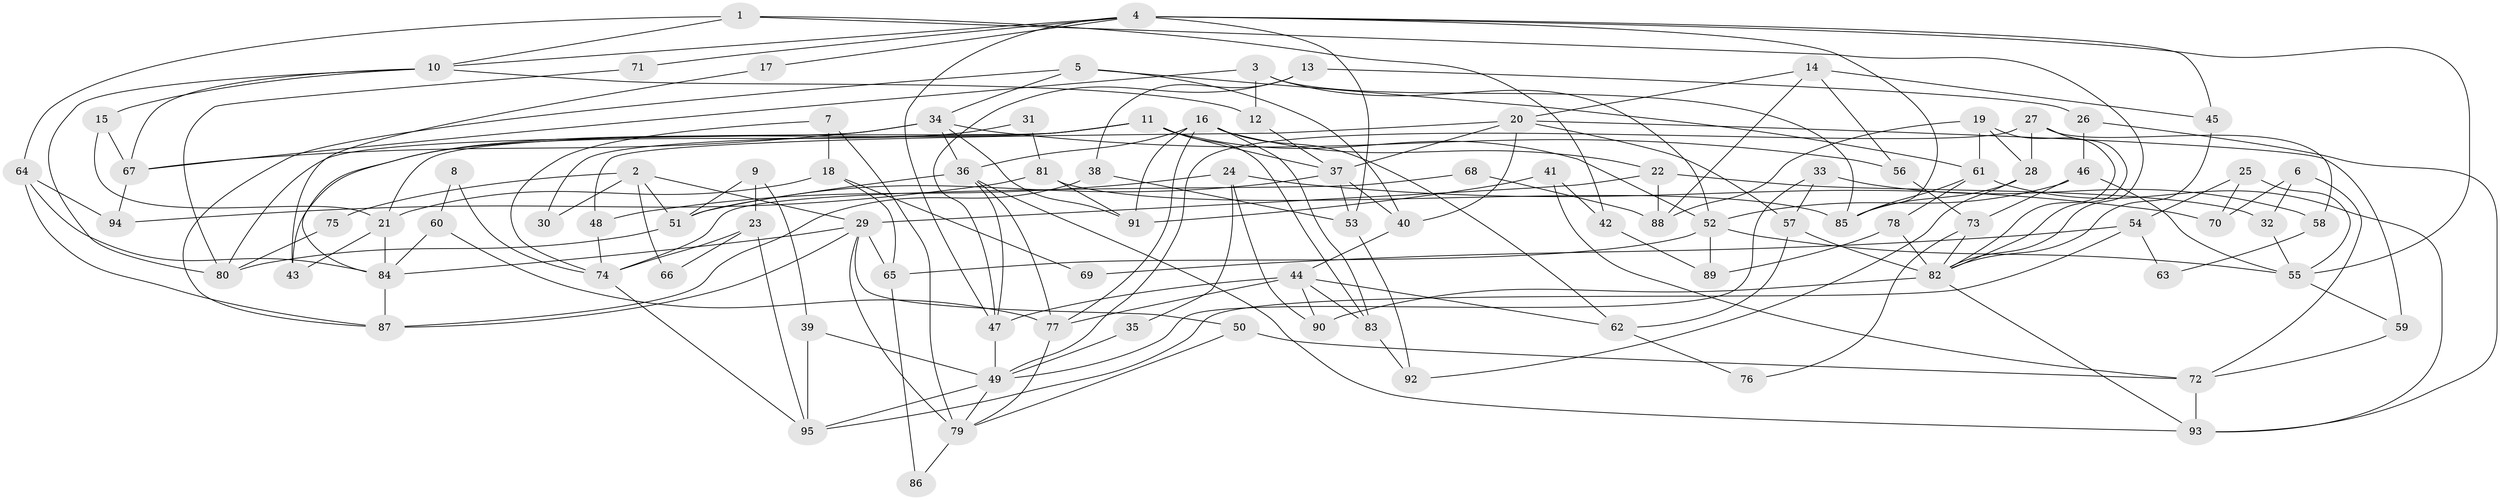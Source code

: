 // Generated by graph-tools (version 1.1) at 2025/02/03/09/25 03:02:05]
// undirected, 95 vertices, 190 edges
graph export_dot {
graph [start="1"]
  node [color=gray90,style=filled];
  1;
  2;
  3;
  4;
  5;
  6;
  7;
  8;
  9;
  10;
  11;
  12;
  13;
  14;
  15;
  16;
  17;
  18;
  19;
  20;
  21;
  22;
  23;
  24;
  25;
  26;
  27;
  28;
  29;
  30;
  31;
  32;
  33;
  34;
  35;
  36;
  37;
  38;
  39;
  40;
  41;
  42;
  43;
  44;
  45;
  46;
  47;
  48;
  49;
  50;
  51;
  52;
  53;
  54;
  55;
  56;
  57;
  58;
  59;
  60;
  61;
  62;
  63;
  64;
  65;
  66;
  67;
  68;
  69;
  70;
  71;
  72;
  73;
  74;
  75;
  76;
  77;
  78;
  79;
  80;
  81;
  82;
  83;
  84;
  85;
  86;
  87;
  88;
  89;
  90;
  91;
  92;
  93;
  94;
  95;
  1 -- 10;
  1 -- 64;
  1 -- 42;
  1 -- 82;
  2 -- 29;
  2 -- 51;
  2 -- 30;
  2 -- 66;
  2 -- 75;
  3 -- 12;
  3 -- 67;
  3 -- 52;
  3 -- 85;
  4 -- 55;
  4 -- 85;
  4 -- 10;
  4 -- 17;
  4 -- 45;
  4 -- 47;
  4 -- 53;
  4 -- 71;
  5 -- 40;
  5 -- 87;
  5 -- 34;
  5 -- 61;
  6 -- 32;
  6 -- 72;
  6 -- 70;
  7 -- 79;
  7 -- 18;
  7 -- 74;
  8 -- 60;
  8 -- 74;
  9 -- 23;
  9 -- 51;
  9 -- 39;
  10 -- 80;
  10 -- 12;
  10 -- 15;
  10 -- 67;
  11 -- 83;
  11 -- 52;
  11 -- 21;
  11 -- 30;
  11 -- 37;
  11 -- 43;
  12 -- 37;
  13 -- 47;
  13 -- 26;
  13 -- 38;
  14 -- 45;
  14 -- 88;
  14 -- 20;
  14 -- 56;
  15 -- 67;
  15 -- 21;
  16 -- 83;
  16 -- 77;
  16 -- 22;
  16 -- 36;
  16 -- 62;
  16 -- 91;
  17 -- 43;
  18 -- 65;
  18 -- 21;
  18 -- 69;
  19 -- 61;
  19 -- 82;
  19 -- 28;
  19 -- 88;
  20 -- 57;
  20 -- 37;
  20 -- 40;
  20 -- 48;
  20 -- 59;
  21 -- 43;
  21 -- 84;
  22 -- 29;
  22 -- 32;
  22 -- 88;
  23 -- 74;
  23 -- 95;
  23 -- 66;
  24 -- 48;
  24 -- 90;
  24 -- 35;
  24 -- 70;
  25 -- 70;
  25 -- 55;
  25 -- 54;
  26 -- 93;
  26 -- 46;
  27 -- 28;
  27 -- 82;
  27 -- 49;
  27 -- 58;
  28 -- 85;
  28 -- 92;
  29 -- 50;
  29 -- 84;
  29 -- 65;
  29 -- 79;
  29 -- 87;
  31 -- 84;
  31 -- 81;
  32 -- 55;
  33 -- 49;
  33 -- 57;
  33 -- 58;
  34 -- 36;
  34 -- 56;
  34 -- 67;
  34 -- 80;
  34 -- 91;
  35 -- 49;
  36 -- 47;
  36 -- 51;
  36 -- 77;
  36 -- 93;
  37 -- 40;
  37 -- 51;
  37 -- 53;
  38 -- 53;
  38 -- 87;
  39 -- 49;
  39 -- 95;
  40 -- 44;
  41 -- 42;
  41 -- 91;
  41 -- 72;
  42 -- 89;
  44 -- 47;
  44 -- 62;
  44 -- 77;
  44 -- 83;
  44 -- 90;
  45 -- 82;
  46 -- 52;
  46 -- 73;
  46 -- 55;
  47 -- 49;
  48 -- 74;
  49 -- 79;
  49 -- 95;
  50 -- 72;
  50 -- 79;
  51 -- 80;
  52 -- 55;
  52 -- 65;
  52 -- 89;
  53 -- 92;
  54 -- 95;
  54 -- 63;
  54 -- 69;
  55 -- 59;
  56 -- 73;
  57 -- 82;
  57 -- 62;
  58 -- 63;
  59 -- 72;
  60 -- 84;
  60 -- 77;
  61 -- 85;
  61 -- 78;
  61 -- 93;
  62 -- 76;
  64 -- 87;
  64 -- 84;
  64 -- 94;
  65 -- 86;
  67 -- 94;
  68 -- 74;
  68 -- 88;
  71 -- 80;
  72 -- 93;
  73 -- 82;
  73 -- 76;
  74 -- 95;
  75 -- 80;
  77 -- 79;
  78 -- 82;
  78 -- 89;
  79 -- 86;
  81 -- 91;
  81 -- 94;
  81 -- 85;
  82 -- 93;
  82 -- 90;
  83 -- 92;
  84 -- 87;
}
